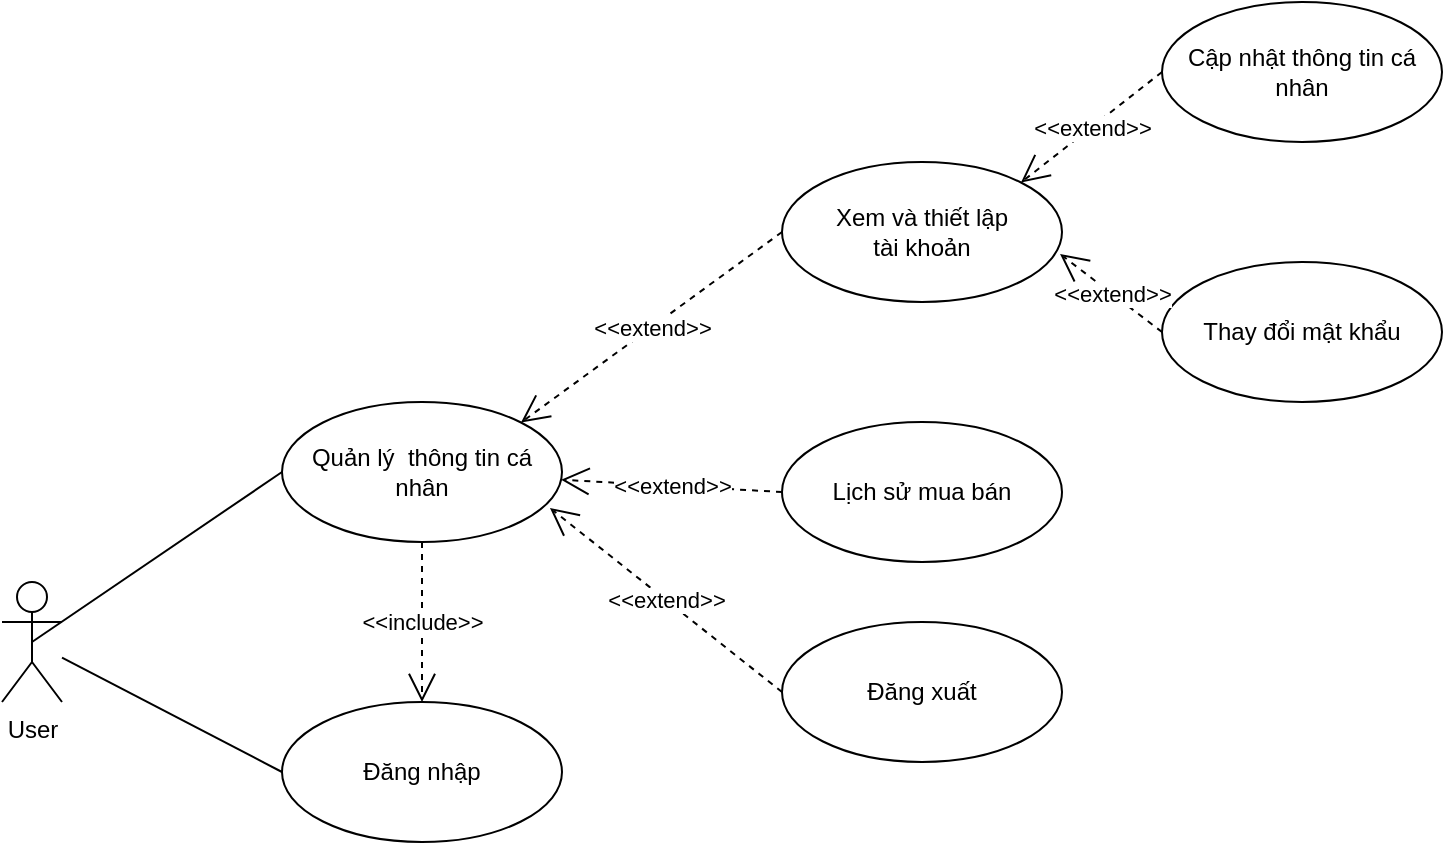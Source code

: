 <mxfile version="15.8.6" type="github">
  <diagram id="bLwZM_dUicginmmRhE-3" name="Page-1">
    <mxGraphModel dx="1022" dy="478" grid="1" gridSize="10" guides="1" tooltips="1" connect="1" arrows="1" fold="1" page="1" pageScale="1" pageWidth="827" pageHeight="1169" math="0" shadow="0">
      <root>
        <mxCell id="0" />
        <mxCell id="1" parent="0" />
        <mxCell id="3847Y8z8ANCtvxGhx_Vw-1" value="User" style="shape=umlActor;verticalLabelPosition=bottom;verticalAlign=top;html=1;" vertex="1" parent="1">
          <mxGeometry x="80" y="390" width="30" height="60" as="geometry" />
        </mxCell>
        <mxCell id="3847Y8z8ANCtvxGhx_Vw-4" value="Quản lý&amp;nbsp; thông tin cá nhân" style="ellipse;whiteSpace=wrap;html=1;" vertex="1" parent="1">
          <mxGeometry x="220" y="300" width="140" height="70" as="geometry" />
        </mxCell>
        <mxCell id="3847Y8z8ANCtvxGhx_Vw-6" value="Đăng nhập" style="ellipse;whiteSpace=wrap;html=1;" vertex="1" parent="1">
          <mxGeometry x="220" y="450" width="140" height="70" as="geometry" />
        </mxCell>
        <mxCell id="3847Y8z8ANCtvxGhx_Vw-11" value="" style="endArrow=none;html=1;rounded=0;exitX=0.5;exitY=0.5;exitDx=0;exitDy=0;exitPerimeter=0;entryX=0;entryY=0.5;entryDx=0;entryDy=0;" edge="1" parent="1" source="3847Y8z8ANCtvxGhx_Vw-1" target="3847Y8z8ANCtvxGhx_Vw-4">
          <mxGeometry width="50" height="50" relative="1" as="geometry">
            <mxPoint x="390" y="420" as="sourcePoint" />
            <mxPoint x="440" y="370" as="targetPoint" />
          </mxGeometry>
        </mxCell>
        <mxCell id="3847Y8z8ANCtvxGhx_Vw-13" value="" style="endArrow=none;html=1;rounded=0;entryX=0;entryY=0.5;entryDx=0;entryDy=0;" edge="1" parent="1" source="3847Y8z8ANCtvxGhx_Vw-1" target="3847Y8z8ANCtvxGhx_Vw-6">
          <mxGeometry width="50" height="50" relative="1" as="geometry">
            <mxPoint x="390" y="420" as="sourcePoint" />
            <mxPoint x="440" y="370" as="targetPoint" />
          </mxGeometry>
        </mxCell>
        <mxCell id="3847Y8z8ANCtvxGhx_Vw-14" value="&amp;lt;&amp;lt;include&amp;gt;&amp;gt;" style="endArrow=open;endSize=12;dashed=1;html=1;rounded=0;exitX=0.5;exitY=1;exitDx=0;exitDy=0;" edge="1" parent="1" source="3847Y8z8ANCtvxGhx_Vw-4" target="3847Y8z8ANCtvxGhx_Vw-6">
          <mxGeometry width="160" relative="1" as="geometry">
            <mxPoint x="330" y="400" as="sourcePoint" />
            <mxPoint x="490" y="400" as="targetPoint" />
          </mxGeometry>
        </mxCell>
        <mxCell id="3847Y8z8ANCtvxGhx_Vw-15" value="Xem và thiết lập&lt;br&gt;tài khoản" style="ellipse;whiteSpace=wrap;html=1;" vertex="1" parent="1">
          <mxGeometry x="470" y="180" width="140" height="70" as="geometry" />
        </mxCell>
        <mxCell id="3847Y8z8ANCtvxGhx_Vw-16" value="Lịch sử mua bán" style="ellipse;whiteSpace=wrap;html=1;" vertex="1" parent="1">
          <mxGeometry x="470" y="310" width="140" height="70" as="geometry" />
        </mxCell>
        <mxCell id="3847Y8z8ANCtvxGhx_Vw-17" value="Đăng xuất" style="ellipse;whiteSpace=wrap;html=1;" vertex="1" parent="1">
          <mxGeometry x="470" y="410" width="140" height="70" as="geometry" />
        </mxCell>
        <mxCell id="3847Y8z8ANCtvxGhx_Vw-24" value="&amp;lt;&amp;lt;extend&amp;gt;&amp;gt;" style="endArrow=open;endSize=12;dashed=1;html=1;rounded=0;exitX=0;exitY=0.5;exitDx=0;exitDy=0;entryX=0.957;entryY=0.757;entryDx=0;entryDy=0;entryPerimeter=0;" edge="1" parent="1" source="3847Y8z8ANCtvxGhx_Vw-17" target="3847Y8z8ANCtvxGhx_Vw-4">
          <mxGeometry width="160" relative="1" as="geometry">
            <mxPoint x="310" y="390" as="sourcePoint" />
            <mxPoint x="310" y="470" as="targetPoint" />
          </mxGeometry>
        </mxCell>
        <mxCell id="3847Y8z8ANCtvxGhx_Vw-25" value="&amp;lt;&amp;lt;extend&amp;gt;&amp;gt;" style="endArrow=open;endSize=12;dashed=1;html=1;rounded=0;exitX=0;exitY=0.5;exitDx=0;exitDy=0;" edge="1" parent="1" source="3847Y8z8ANCtvxGhx_Vw-16" target="3847Y8z8ANCtvxGhx_Vw-4">
          <mxGeometry width="160" relative="1" as="geometry">
            <mxPoint x="320" y="400" as="sourcePoint" />
            <mxPoint x="360" y="340" as="targetPoint" />
          </mxGeometry>
        </mxCell>
        <mxCell id="3847Y8z8ANCtvxGhx_Vw-26" value="&amp;lt;&amp;lt;extend&amp;gt;&amp;gt;" style="endArrow=open;endSize=12;dashed=1;html=1;rounded=0;exitX=0;exitY=0.5;exitDx=0;exitDy=0;entryX=1;entryY=0;entryDx=0;entryDy=0;" edge="1" parent="1" source="3847Y8z8ANCtvxGhx_Vw-15" target="3847Y8z8ANCtvxGhx_Vw-4">
          <mxGeometry width="160" relative="1" as="geometry">
            <mxPoint x="330" y="410" as="sourcePoint" />
            <mxPoint x="330" y="490" as="targetPoint" />
          </mxGeometry>
        </mxCell>
        <mxCell id="3847Y8z8ANCtvxGhx_Vw-28" value="Cập nhật thông tin cá nhân" style="ellipse;whiteSpace=wrap;html=1;" vertex="1" parent="1">
          <mxGeometry x="660" y="100" width="140" height="70" as="geometry" />
        </mxCell>
        <mxCell id="3847Y8z8ANCtvxGhx_Vw-29" value="Thay đổi mật khẩu" style="ellipse;whiteSpace=wrap;html=1;" vertex="1" parent="1">
          <mxGeometry x="660" y="230" width="140" height="70" as="geometry" />
        </mxCell>
        <mxCell id="3847Y8z8ANCtvxGhx_Vw-33" value="&amp;lt;&amp;lt;extend&amp;gt;&amp;gt;" style="endArrow=open;endSize=12;dashed=1;html=1;rounded=0;exitX=0;exitY=0.5;exitDx=0;exitDy=0;entryX=0.993;entryY=0.657;entryDx=0;entryDy=0;entryPerimeter=0;" edge="1" parent="1" source="3847Y8z8ANCtvxGhx_Vw-29" target="3847Y8z8ANCtvxGhx_Vw-15">
          <mxGeometry width="160" relative="1" as="geometry">
            <mxPoint x="490" y="235" as="sourcePoint" />
            <mxPoint x="359.497" y="330.251" as="targetPoint" />
          </mxGeometry>
        </mxCell>
        <mxCell id="3847Y8z8ANCtvxGhx_Vw-35" value="&amp;lt;&amp;lt;extend&amp;gt;&amp;gt;" style="endArrow=open;endSize=12;dashed=1;html=1;rounded=0;exitX=0;exitY=0.5;exitDx=0;exitDy=0;entryX=1;entryY=0;entryDx=0;entryDy=0;" edge="1" parent="1" source="3847Y8z8ANCtvxGhx_Vw-28" target="3847Y8z8ANCtvxGhx_Vw-15">
          <mxGeometry width="160" relative="1" as="geometry">
            <mxPoint x="650" y="285" as="sourcePoint" />
            <mxPoint x="619.02" y="235.99" as="targetPoint" />
          </mxGeometry>
        </mxCell>
      </root>
    </mxGraphModel>
  </diagram>
</mxfile>
